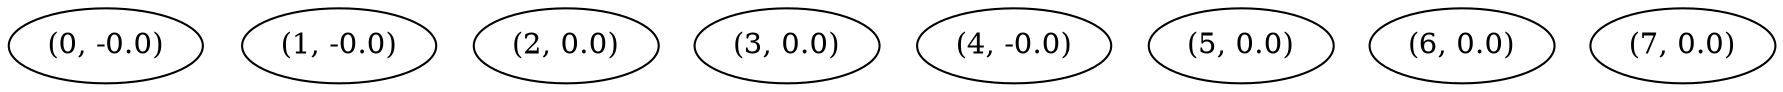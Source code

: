 digraph {
    0 [ label = "(0, -0.0)" ]
    1 [ label = "(1, -0.0)" ]
    2 [ label = "(2, 0.0)" ]
    3 [ label = "(3, 0.0)" ]
    4 [ label = "(4, -0.0)" ]
    5 [ label = "(5, 0.0)" ]
    6 [ label = "(6, 0.0)" ]
    7 [ label = "(7, 0.0)" ]
}

